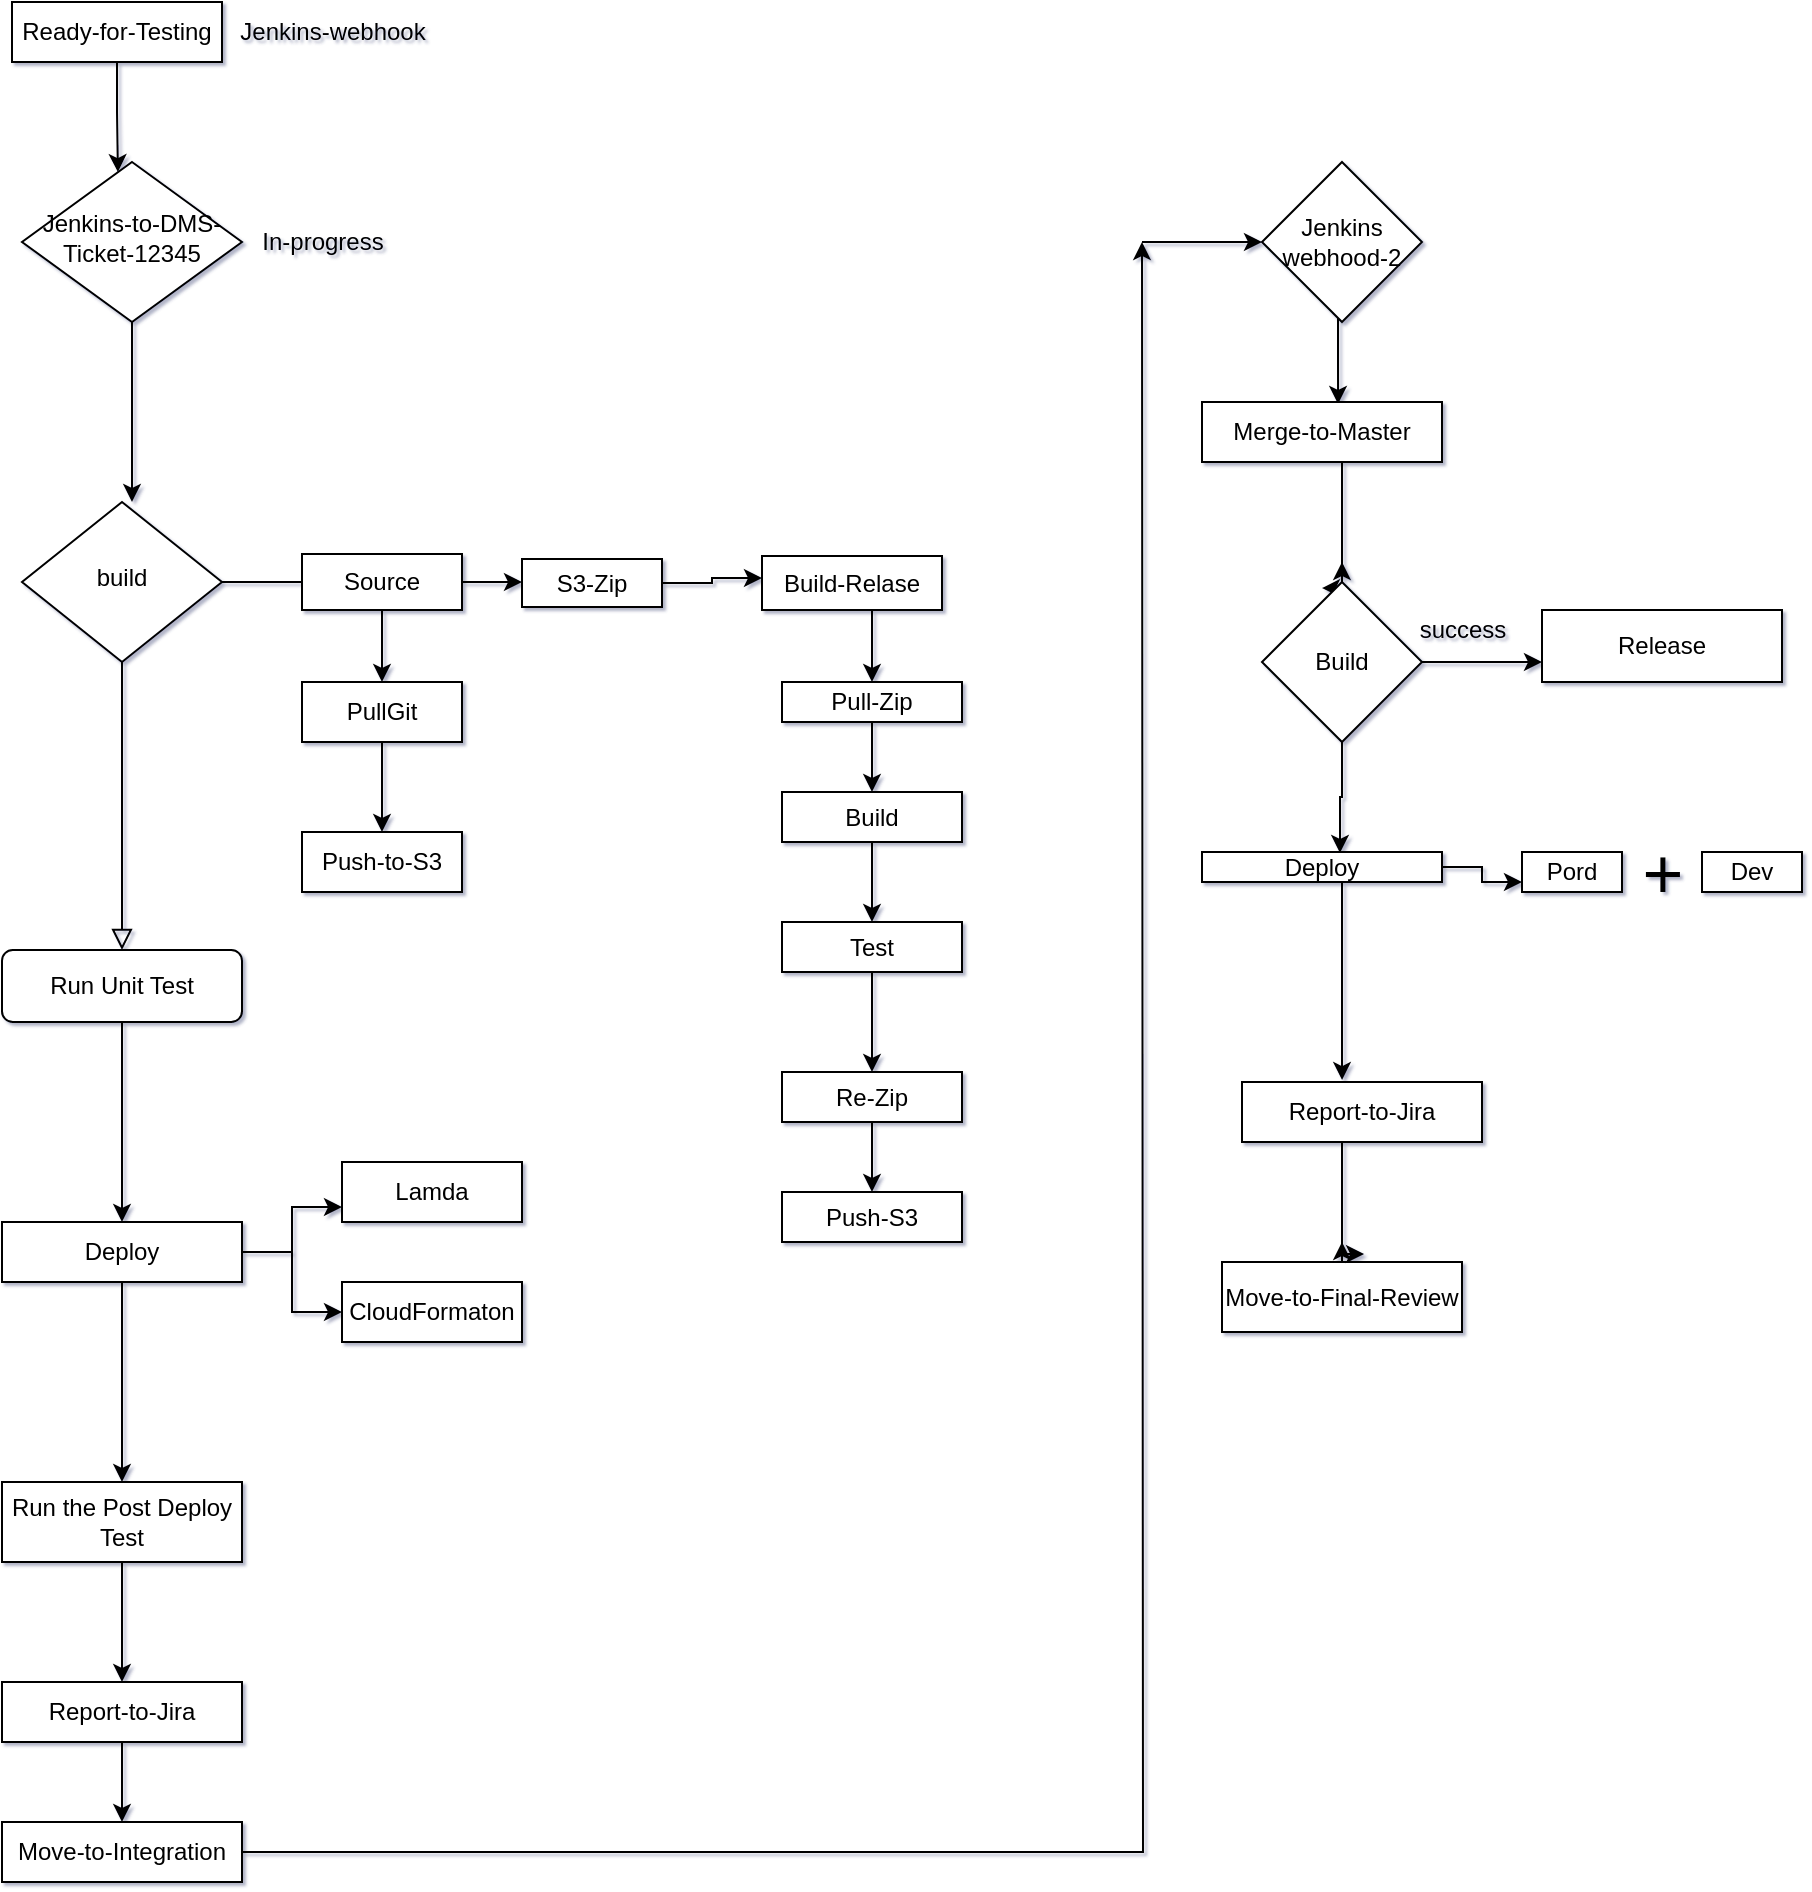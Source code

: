 <mxfile version="12.6.6" type="github"><diagram id="C5RBs43oDa-KdzZeNtuy" name="Page-1"><mxGraphModel dx="946" dy="646" grid="1" gridSize="10" guides="1" tooltips="1" connect="1" arrows="1" fold="1" page="1" pageScale="1" pageWidth="850" pageHeight="1100" background="#FFFFFF" math="0" shadow="1"><root><mxCell id="WIyWlLk6GJQsqaUBKTNV-0"/><mxCell id="WIyWlLk6GJQsqaUBKTNV-1" parent="WIyWlLk6GJQsqaUBKTNV-0"/><mxCell id="366UzDetPdFdMRulW-qi-64" style="edgeStyle=orthogonalEdgeStyle;rounded=0;orthogonalLoop=1;jettySize=auto;html=1;" edge="1" parent="WIyWlLk6GJQsqaUBKTNV-1" source="WIyWlLk6GJQsqaUBKTNV-6"><mxGeometry relative="1" as="geometry"><mxPoint x="225" y="340" as="targetPoint"/></mxGeometry></mxCell><mxCell id="WIyWlLk6GJQsqaUBKTNV-6" value="Jenkins-to-DMS-Ticket-12345" style="rhombus;whiteSpace=wrap;html=1;shadow=0;fontFamily=Helvetica;fontSize=12;align=center;strokeWidth=1;spacing=6;spacingTop=-4;" parent="WIyWlLk6GJQsqaUBKTNV-1" vertex="1"><mxGeometry x="170" y="170" width="110" height="80" as="geometry"/></mxCell><mxCell id="WIyWlLk6GJQsqaUBKTNV-8" value="" style="rounded=0;html=1;jettySize=auto;orthogonalLoop=1;fontSize=11;endArrow=block;endFill=0;endSize=8;strokeWidth=1;shadow=0;labelBackgroundColor=none;edgeStyle=orthogonalEdgeStyle;" parent="WIyWlLk6GJQsqaUBKTNV-1" source="WIyWlLk6GJQsqaUBKTNV-10" target="WIyWlLk6GJQsqaUBKTNV-11" edge="1"><mxGeometry x="0.333" y="20" relative="1" as="geometry"><mxPoint as="offset"/></mxGeometry></mxCell><mxCell id="366UzDetPdFdMRulW-qi-12" style="edgeStyle=orthogonalEdgeStyle;rounded=0;orthogonalLoop=1;jettySize=auto;html=1;" edge="1" parent="WIyWlLk6GJQsqaUBKTNV-1" source="WIyWlLk6GJQsqaUBKTNV-10"><mxGeometry relative="1" as="geometry"><mxPoint x="340" y="380" as="targetPoint"/></mxGeometry></mxCell><mxCell id="WIyWlLk6GJQsqaUBKTNV-10" value="build" style="rhombus;whiteSpace=wrap;html=1;shadow=0;fontFamily=Helvetica;fontSize=12;align=center;strokeWidth=1;spacing=6;spacingTop=-4;" parent="WIyWlLk6GJQsqaUBKTNV-1" vertex="1"><mxGeometry x="170" y="340" width="100" height="80" as="geometry"/></mxCell><mxCell id="366UzDetPdFdMRulW-qi-27" style="edgeStyle=orthogonalEdgeStyle;rounded=0;orthogonalLoop=1;jettySize=auto;html=1;entryX=0.5;entryY=0;entryDx=0;entryDy=0;" edge="1" parent="WIyWlLk6GJQsqaUBKTNV-1" source="WIyWlLk6GJQsqaUBKTNV-11" target="366UzDetPdFdMRulW-qi-1"><mxGeometry relative="1" as="geometry"/></mxCell><mxCell id="WIyWlLk6GJQsqaUBKTNV-11" value="Run Unit Test" style="rounded=1;whiteSpace=wrap;html=1;fontSize=12;glass=0;strokeWidth=1;shadow=0;" parent="WIyWlLk6GJQsqaUBKTNV-1" vertex="1"><mxGeometry x="160" y="564" width="120" height="36" as="geometry"/></mxCell><mxCell id="366UzDetPdFdMRulW-qi-28" style="edgeStyle=orthogonalEdgeStyle;rounded=0;orthogonalLoop=1;jettySize=auto;html=1;exitX=0.5;exitY=1;exitDx=0;exitDy=0;" edge="1" parent="WIyWlLk6GJQsqaUBKTNV-1" source="366UzDetPdFdMRulW-qi-1" target="366UzDetPdFdMRulW-qi-4"><mxGeometry relative="1" as="geometry"/></mxCell><mxCell id="366UzDetPdFdMRulW-qi-87" value="" style="edgeStyle=orthogonalEdgeStyle;rounded=0;orthogonalLoop=1;jettySize=auto;html=1;entryX=0;entryY=0.75;entryDx=0;entryDy=0;" edge="1" parent="WIyWlLk6GJQsqaUBKTNV-1" source="366UzDetPdFdMRulW-qi-1" target="366UzDetPdFdMRulW-qi-82"><mxGeometry relative="1" as="geometry"><mxPoint x="360" y="715" as="targetPoint"/></mxGeometry></mxCell><mxCell id="366UzDetPdFdMRulW-qi-88" style="edgeStyle=orthogonalEdgeStyle;rounded=0;orthogonalLoop=1;jettySize=auto;html=1;entryX=0;entryY=0.5;entryDx=0;entryDy=0;" edge="1" parent="WIyWlLk6GJQsqaUBKTNV-1" source="366UzDetPdFdMRulW-qi-1" target="366UzDetPdFdMRulW-qi-83"><mxGeometry relative="1" as="geometry"/></mxCell><mxCell id="366UzDetPdFdMRulW-qi-1" value="Deploy" style="rounded=0;whiteSpace=wrap;html=1;" vertex="1" parent="WIyWlLk6GJQsqaUBKTNV-1"><mxGeometry x="160" y="700" width="120" height="30" as="geometry"/></mxCell><mxCell id="366UzDetPdFdMRulW-qi-50" style="edgeStyle=orthogonalEdgeStyle;rounded=0;orthogonalLoop=1;jettySize=auto;html=1;entryX=0.436;entryY=0.063;entryDx=0;entryDy=0;entryPerimeter=0;" edge="1" parent="WIyWlLk6GJQsqaUBKTNV-1" source="366UzDetPdFdMRulW-qi-3" target="WIyWlLk6GJQsqaUBKTNV-6"><mxGeometry relative="1" as="geometry"/></mxCell><mxCell id="366UzDetPdFdMRulW-qi-3" value="Ready-for-Testing" style="rounded=0;whiteSpace=wrap;html=1;" vertex="1" parent="WIyWlLk6GJQsqaUBKTNV-1"><mxGeometry x="165" y="90" width="105" height="30" as="geometry"/></mxCell><mxCell id="366UzDetPdFdMRulW-qi-29" style="edgeStyle=orthogonalEdgeStyle;rounded=0;orthogonalLoop=1;jettySize=auto;html=1;" edge="1" parent="WIyWlLk6GJQsqaUBKTNV-1" source="366UzDetPdFdMRulW-qi-4" target="366UzDetPdFdMRulW-qi-7"><mxGeometry relative="1" as="geometry"/></mxCell><mxCell id="366UzDetPdFdMRulW-qi-4" value="Run the Post Deploy&lt;br&gt;Test" style="rounded=0;whiteSpace=wrap;html=1;" vertex="1" parent="WIyWlLk6GJQsqaUBKTNV-1"><mxGeometry x="160" y="830" width="120" height="40" as="geometry"/></mxCell><mxCell id="366UzDetPdFdMRulW-qi-45" style="edgeStyle=orthogonalEdgeStyle;rounded=0;orthogonalLoop=1;jettySize=auto;html=1;entryX=0.5;entryY=0;entryDx=0;entryDy=0;" edge="1" parent="WIyWlLk6GJQsqaUBKTNV-1" source="366UzDetPdFdMRulW-qi-7" target="366UzDetPdFdMRulW-qi-44"><mxGeometry relative="1" as="geometry"/></mxCell><mxCell id="366UzDetPdFdMRulW-qi-7" value="Report-to-Jira" style="rounded=0;whiteSpace=wrap;html=1;" vertex="1" parent="WIyWlLk6GJQsqaUBKTNV-1"><mxGeometry x="160" y="930" width="120" height="30" as="geometry"/></mxCell><mxCell id="366UzDetPdFdMRulW-qi-15" style="edgeStyle=orthogonalEdgeStyle;rounded=0;orthogonalLoop=1;jettySize=auto;html=1;entryX=0.5;entryY=0;entryDx=0;entryDy=0;" edge="1" parent="WIyWlLk6GJQsqaUBKTNV-1" source="366UzDetPdFdMRulW-qi-8" target="366UzDetPdFdMRulW-qi-13"><mxGeometry relative="1" as="geometry"/></mxCell><mxCell id="366UzDetPdFdMRulW-qi-130" style="edgeStyle=orthogonalEdgeStyle;rounded=0;orthogonalLoop=1;jettySize=auto;html=1;" edge="1" parent="WIyWlLk6GJQsqaUBKTNV-1" source="366UzDetPdFdMRulW-qi-8"><mxGeometry relative="1" as="geometry"><mxPoint x="420" y="380" as="targetPoint"/></mxGeometry></mxCell><mxCell id="366UzDetPdFdMRulW-qi-8" value="Source" style="rounded=0;whiteSpace=wrap;html=1;" vertex="1" parent="WIyWlLk6GJQsqaUBKTNV-1"><mxGeometry x="310" y="366" width="80" height="28" as="geometry"/></mxCell><mxCell id="366UzDetPdFdMRulW-qi-23" style="edgeStyle=orthogonalEdgeStyle;rounded=0;orthogonalLoop=1;jettySize=auto;html=1;entryX=0.5;entryY=0;entryDx=0;entryDy=0;" edge="1" parent="WIyWlLk6GJQsqaUBKTNV-1" source="366UzDetPdFdMRulW-qi-13" target="366UzDetPdFdMRulW-qi-14"><mxGeometry relative="1" as="geometry"/></mxCell><mxCell id="366UzDetPdFdMRulW-qi-13" value="PullGit" style="rounded=0;whiteSpace=wrap;html=1;" vertex="1" parent="WIyWlLk6GJQsqaUBKTNV-1"><mxGeometry x="310" y="430" width="80" height="30" as="geometry"/></mxCell><mxCell id="366UzDetPdFdMRulW-qi-14" value="Push-to-S3" style="rounded=0;whiteSpace=wrap;html=1;" vertex="1" parent="WIyWlLk6GJQsqaUBKTNV-1"><mxGeometry x="310" y="505" width="80" height="30" as="geometry"/></mxCell><mxCell id="366UzDetPdFdMRulW-qi-103" style="edgeStyle=orthogonalEdgeStyle;rounded=0;orthogonalLoop=1;jettySize=auto;html=1;entryX=0.567;entryY=0.033;entryDx=0;entryDy=0;entryPerimeter=0;" edge="1" parent="WIyWlLk6GJQsqaUBKTNV-1" source="366UzDetPdFdMRulW-qi-31" target="366UzDetPdFdMRulW-qi-32"><mxGeometry relative="1" as="geometry"><Array as="points"><mxPoint x="828" y="270"/><mxPoint x="828" y="270"/></Array></mxGeometry></mxCell><mxCell id="366UzDetPdFdMRulW-qi-31" value="Jenkins webhood-2" style="rhombus;whiteSpace=wrap;html=1;" vertex="1" parent="WIyWlLk6GJQsqaUBKTNV-1"><mxGeometry x="790" y="170" width="80" height="80" as="geometry"/></mxCell><mxCell id="366UzDetPdFdMRulW-qi-137" style="edgeStyle=orthogonalEdgeStyle;rounded=0;orthogonalLoop=1;jettySize=auto;html=1;entryX=0.375;entryY=0.038;entryDx=0;entryDy=0;entryPerimeter=0;" edge="1" parent="WIyWlLk6GJQsqaUBKTNV-1" source="366UzDetPdFdMRulW-qi-32" target="366UzDetPdFdMRulW-qi-38"><mxGeometry relative="1" as="geometry"><Array as="points"><mxPoint x="830" y="383"/></Array></mxGeometry></mxCell><mxCell id="366UzDetPdFdMRulW-qi-32" value="Merge-to-Master" style="rounded=0;whiteSpace=wrap;html=1;" vertex="1" parent="WIyWlLk6GJQsqaUBKTNV-1"><mxGeometry x="760" y="290" width="120" height="30" as="geometry"/></mxCell><mxCell id="366UzDetPdFdMRulW-qi-67" value="" style="edgeStyle=orthogonalEdgeStyle;rounded=0;orthogonalLoop=1;jettySize=auto;html=1;" edge="1" parent="WIyWlLk6GJQsqaUBKTNV-1" source="366UzDetPdFdMRulW-qi-38"><mxGeometry relative="1" as="geometry"><mxPoint x="930" y="420" as="targetPoint"/></mxGeometry></mxCell><mxCell id="366UzDetPdFdMRulW-qi-106" style="edgeStyle=orthogonalEdgeStyle;rounded=0;orthogonalLoop=1;jettySize=auto;html=1;entryX=0.575;entryY=0.033;entryDx=0;entryDy=0;entryPerimeter=0;" edge="1" parent="WIyWlLk6GJQsqaUBKTNV-1" source="366UzDetPdFdMRulW-qi-38" target="366UzDetPdFdMRulW-qi-41"><mxGeometry relative="1" as="geometry"/></mxCell><mxCell id="366UzDetPdFdMRulW-qi-138" style="edgeStyle=orthogonalEdgeStyle;rounded=0;orthogonalLoop=1;jettySize=auto;html=1;exitX=0.5;exitY=0;exitDx=0;exitDy=0;" edge="1" parent="WIyWlLk6GJQsqaUBKTNV-1" source="366UzDetPdFdMRulW-qi-38"><mxGeometry relative="1" as="geometry"><mxPoint x="830" y="370" as="targetPoint"/></mxGeometry></mxCell><mxCell id="366UzDetPdFdMRulW-qi-38" value="Build" style="rhombus;whiteSpace=wrap;html=1;" vertex="1" parent="WIyWlLk6GJQsqaUBKTNV-1"><mxGeometry x="790" y="380" width="80" height="80" as="geometry"/></mxCell><mxCell id="366UzDetPdFdMRulW-qi-135" style="edgeStyle=orthogonalEdgeStyle;rounded=0;orthogonalLoop=1;jettySize=auto;html=1;exitX=0.5;exitY=0;exitDx=0;exitDy=0;" edge="1" parent="WIyWlLk6GJQsqaUBKTNV-1" source="366UzDetPdFdMRulW-qi-43"><mxGeometry relative="1" as="geometry"><mxPoint x="830" y="710" as="targetPoint"/></mxGeometry></mxCell><mxCell id="366UzDetPdFdMRulW-qi-43" value="Move-to-Final-Review" style="rounded=0;whiteSpace=wrap;html=1;" vertex="1" parent="WIyWlLk6GJQsqaUBKTNV-1"><mxGeometry x="770" y="720" width="120" height="35" as="geometry"/></mxCell><mxCell id="366UzDetPdFdMRulW-qi-109" style="edgeStyle=orthogonalEdgeStyle;rounded=0;orthogonalLoop=1;jettySize=auto;html=1;" edge="1" parent="WIyWlLk6GJQsqaUBKTNV-1" source="366UzDetPdFdMRulW-qi-44"><mxGeometry relative="1" as="geometry"><mxPoint x="730" y="210" as="targetPoint"/></mxGeometry></mxCell><mxCell id="366UzDetPdFdMRulW-qi-44" value="Move-to-Integration" style="rounded=0;whiteSpace=wrap;html=1;" vertex="1" parent="WIyWlLk6GJQsqaUBKTNV-1"><mxGeometry x="160" y="1000" width="120" height="30" as="geometry"/></mxCell><mxCell id="366UzDetPdFdMRulW-qi-52" value="In-progress" style="text;html=1;align=center;verticalAlign=middle;resizable=0;points=[];autosize=1;" vertex="1" parent="WIyWlLk6GJQsqaUBKTNV-1"><mxGeometry x="280" y="200" width="80" height="20" as="geometry"/></mxCell><mxCell id="366UzDetPdFdMRulW-qi-65" value="Jenkins-webhook" style="text;html=1;align=center;verticalAlign=middle;resizable=0;points=[];autosize=1;" vertex="1" parent="WIyWlLk6GJQsqaUBKTNV-1"><mxGeometry x="270" y="95" width="110" height="20" as="geometry"/></mxCell><mxCell id="366UzDetPdFdMRulW-qi-69" value="success" style="text;html=1;align=center;verticalAlign=middle;resizable=0;points=[];autosize=1;" vertex="1" parent="WIyWlLk6GJQsqaUBKTNV-1"><mxGeometry x="860" y="394" width="60" height="20" as="geometry"/></mxCell><mxCell id="366UzDetPdFdMRulW-qi-76" value="Dev" style="rounded=0;whiteSpace=wrap;html=1;" vertex="1" parent="WIyWlLk6GJQsqaUBKTNV-1"><mxGeometry x="1010" y="515" width="50" height="20" as="geometry"/></mxCell><mxCell id="366UzDetPdFdMRulW-qi-75" style="edgeStyle=orthogonalEdgeStyle;rounded=0;orthogonalLoop=1;jettySize=auto;html=1;exitX=0.5;exitY=1;exitDx=0;exitDy=0;" edge="1" parent="WIyWlLk6GJQsqaUBKTNV-1"><mxGeometry relative="1" as="geometry"><mxPoint x="797" y="537.5" as="sourcePoint"/><mxPoint x="797" y="537.5" as="targetPoint"/></mxGeometry></mxCell><mxCell id="366UzDetPdFdMRulW-qi-78" value="&lt;font style=&quot;font-size: 35px&quot;&gt;+&lt;/font&gt;" style="text;html=1;align=center;verticalAlign=middle;resizable=0;points=[];autosize=1;" vertex="1" parent="WIyWlLk6GJQsqaUBKTNV-1"><mxGeometry x="970" y="510" width="40" height="30" as="geometry"/></mxCell><mxCell id="366UzDetPdFdMRulW-qi-82" value="Lamda" style="rounded=0;whiteSpace=wrap;html=1;" vertex="1" parent="WIyWlLk6GJQsqaUBKTNV-1"><mxGeometry x="330" y="670" width="90" height="30" as="geometry"/></mxCell><mxCell id="366UzDetPdFdMRulW-qi-83" value="CloudFormaton" style="rounded=0;whiteSpace=wrap;html=1;" vertex="1" parent="WIyWlLk6GJQsqaUBKTNV-1"><mxGeometry x="330" y="730" width="90" height="30" as="geometry"/></mxCell><mxCell id="366UzDetPdFdMRulW-qi-132" style="edgeStyle=orthogonalEdgeStyle;rounded=0;orthogonalLoop=1;jettySize=auto;html=1;exitX=1;exitY=0.5;exitDx=0;exitDy=0;entryX=0;entryY=0.75;entryDx=0;entryDy=0;" edge="1" parent="WIyWlLk6GJQsqaUBKTNV-1" source="366UzDetPdFdMRulW-qi-41" target="366UzDetPdFdMRulW-qi-72"><mxGeometry relative="1" as="geometry"/></mxCell><mxCell id="366UzDetPdFdMRulW-qi-133" style="edgeStyle=orthogonalEdgeStyle;rounded=0;orthogonalLoop=1;jettySize=auto;html=1;entryX=0.417;entryY=-0.033;entryDx=0;entryDy=0;entryPerimeter=0;" edge="1" parent="WIyWlLk6GJQsqaUBKTNV-1" source="366UzDetPdFdMRulW-qi-41" target="366UzDetPdFdMRulW-qi-100"><mxGeometry relative="1" as="geometry"><Array as="points"><mxPoint x="830" y="619"/></Array></mxGeometry></mxCell><mxCell id="366UzDetPdFdMRulW-qi-41" value="Deploy" style="rounded=0;whiteSpace=wrap;html=1;" vertex="1" parent="WIyWlLk6GJQsqaUBKTNV-1"><mxGeometry x="760" y="515" width="120" height="15" as="geometry"/></mxCell><mxCell id="366UzDetPdFdMRulW-qi-72" value="Pord" style="rounded=0;whiteSpace=wrap;html=1;" vertex="1" parent="WIyWlLk6GJQsqaUBKTNV-1"><mxGeometry x="920" y="515" width="50" height="20" as="geometry"/></mxCell><mxCell id="366UzDetPdFdMRulW-qi-134" style="edgeStyle=orthogonalEdgeStyle;rounded=0;orthogonalLoop=1;jettySize=auto;html=1;entryX=0.592;entryY=-0.114;entryDx=0;entryDy=0;entryPerimeter=0;" edge="1" parent="WIyWlLk6GJQsqaUBKTNV-1" source="366UzDetPdFdMRulW-qi-100" target="366UzDetPdFdMRulW-qi-43"><mxGeometry relative="1" as="geometry"><Array as="points"><mxPoint x="830" y="716"/></Array></mxGeometry></mxCell><mxCell id="366UzDetPdFdMRulW-qi-100" value="Report-to-Jira" style="rounded=0;whiteSpace=wrap;html=1;" vertex="1" parent="WIyWlLk6GJQsqaUBKTNV-1"><mxGeometry x="780" y="630" width="120" height="30" as="geometry"/></mxCell><mxCell id="366UzDetPdFdMRulW-qi-102" value="Release" style="rounded=0;whiteSpace=wrap;html=1;" vertex="1" parent="WIyWlLk6GJQsqaUBKTNV-1"><mxGeometry x="930" y="394" width="120" height="36" as="geometry"/></mxCell><mxCell id="366UzDetPdFdMRulW-qi-111" value="" style="endArrow=classic;html=1;entryX=0;entryY=0.5;entryDx=0;entryDy=0;" edge="1" parent="WIyWlLk6GJQsqaUBKTNV-1" target="366UzDetPdFdMRulW-qi-31"><mxGeometry width="50" height="50" relative="1" as="geometry"><mxPoint x="730" y="210" as="sourcePoint"/><mxPoint x="780" y="170" as="targetPoint"/></mxGeometry></mxCell><mxCell id="366UzDetPdFdMRulW-qi-129" style="edgeStyle=orthogonalEdgeStyle;rounded=0;orthogonalLoop=1;jettySize=auto;html=1;" edge="1" parent="WIyWlLk6GJQsqaUBKTNV-1" source="366UzDetPdFdMRulW-qi-113"><mxGeometry relative="1" as="geometry"><mxPoint x="540" y="378" as="targetPoint"/><Array as="points"><mxPoint x="515" y="381"/><mxPoint x="515" y="378"/></Array></mxGeometry></mxCell><mxCell id="366UzDetPdFdMRulW-qi-113" value="S3-Zip" style="rounded=0;whiteSpace=wrap;html=1;" vertex="1" parent="WIyWlLk6GJQsqaUBKTNV-1"><mxGeometry x="420" y="368.5" width="70" height="24" as="geometry"/></mxCell><mxCell id="366UzDetPdFdMRulW-qi-125" style="edgeStyle=orthogonalEdgeStyle;rounded=0;orthogonalLoop=1;jettySize=auto;html=1;exitX=0.5;exitY=1;exitDx=0;exitDy=0;entryX=0.5;entryY=0;entryDx=0;entryDy=0;" edge="1" parent="WIyWlLk6GJQsqaUBKTNV-1" source="366UzDetPdFdMRulW-qi-114" target="366UzDetPdFdMRulW-qi-115"><mxGeometry relative="1" as="geometry"/></mxCell><mxCell id="366UzDetPdFdMRulW-qi-114" value="Build-Relase" style="rounded=0;whiteSpace=wrap;html=1;" vertex="1" parent="WIyWlLk6GJQsqaUBKTNV-1"><mxGeometry x="540" y="367" width="90" height="27" as="geometry"/></mxCell><mxCell id="366UzDetPdFdMRulW-qi-126" style="edgeStyle=orthogonalEdgeStyle;rounded=0;orthogonalLoop=1;jettySize=auto;html=1;exitX=0.5;exitY=1;exitDx=0;exitDy=0;entryX=0.5;entryY=0;entryDx=0;entryDy=0;" edge="1" parent="WIyWlLk6GJQsqaUBKTNV-1" source="366UzDetPdFdMRulW-qi-115" target="366UzDetPdFdMRulW-qi-116"><mxGeometry relative="1" as="geometry"/></mxCell><mxCell id="366UzDetPdFdMRulW-qi-115" value="Pull-Zip" style="rounded=0;whiteSpace=wrap;html=1;" vertex="1" parent="WIyWlLk6GJQsqaUBKTNV-1"><mxGeometry x="550" y="430" width="90" height="20" as="geometry"/></mxCell><mxCell id="366UzDetPdFdMRulW-qi-118" value="" style="edgeStyle=orthogonalEdgeStyle;rounded=0;orthogonalLoop=1;jettySize=auto;html=1;" edge="1" parent="WIyWlLk6GJQsqaUBKTNV-1" source="366UzDetPdFdMRulW-qi-116" target="366UzDetPdFdMRulW-qi-117"><mxGeometry relative="1" as="geometry"/></mxCell><mxCell id="366UzDetPdFdMRulW-qi-116" value="Build" style="rounded=0;whiteSpace=wrap;html=1;" vertex="1" parent="WIyWlLk6GJQsqaUBKTNV-1"><mxGeometry x="550" y="485" width="90" height="25" as="geometry"/></mxCell><mxCell id="366UzDetPdFdMRulW-qi-120" value="" style="edgeStyle=orthogonalEdgeStyle;rounded=0;orthogonalLoop=1;jettySize=auto;html=1;" edge="1" parent="WIyWlLk6GJQsqaUBKTNV-1" source="366UzDetPdFdMRulW-qi-117" target="366UzDetPdFdMRulW-qi-119"><mxGeometry relative="1" as="geometry"/></mxCell><mxCell id="366UzDetPdFdMRulW-qi-117" value="Test" style="rounded=0;whiteSpace=wrap;html=1;" vertex="1" parent="WIyWlLk6GJQsqaUBKTNV-1"><mxGeometry x="550" y="550" width="90" height="25" as="geometry"/></mxCell><mxCell id="366UzDetPdFdMRulW-qi-127" style="edgeStyle=orthogonalEdgeStyle;rounded=0;orthogonalLoop=1;jettySize=auto;html=1;entryX=0.5;entryY=0;entryDx=0;entryDy=0;" edge="1" parent="WIyWlLk6GJQsqaUBKTNV-1" source="366UzDetPdFdMRulW-qi-119" target="366UzDetPdFdMRulW-qi-122"><mxGeometry relative="1" as="geometry"/></mxCell><mxCell id="366UzDetPdFdMRulW-qi-119" value="Re-Zip" style="rounded=0;whiteSpace=wrap;html=1;" vertex="1" parent="WIyWlLk6GJQsqaUBKTNV-1"><mxGeometry x="550" y="625" width="90" height="25" as="geometry"/></mxCell><mxCell id="366UzDetPdFdMRulW-qi-122" value="Push-S3" style="rounded=0;whiteSpace=wrap;html=1;" vertex="1" parent="WIyWlLk6GJQsqaUBKTNV-1"><mxGeometry x="550" y="685" width="90" height="25" as="geometry"/></mxCell></root></mxGraphModel></diagram></mxfile>